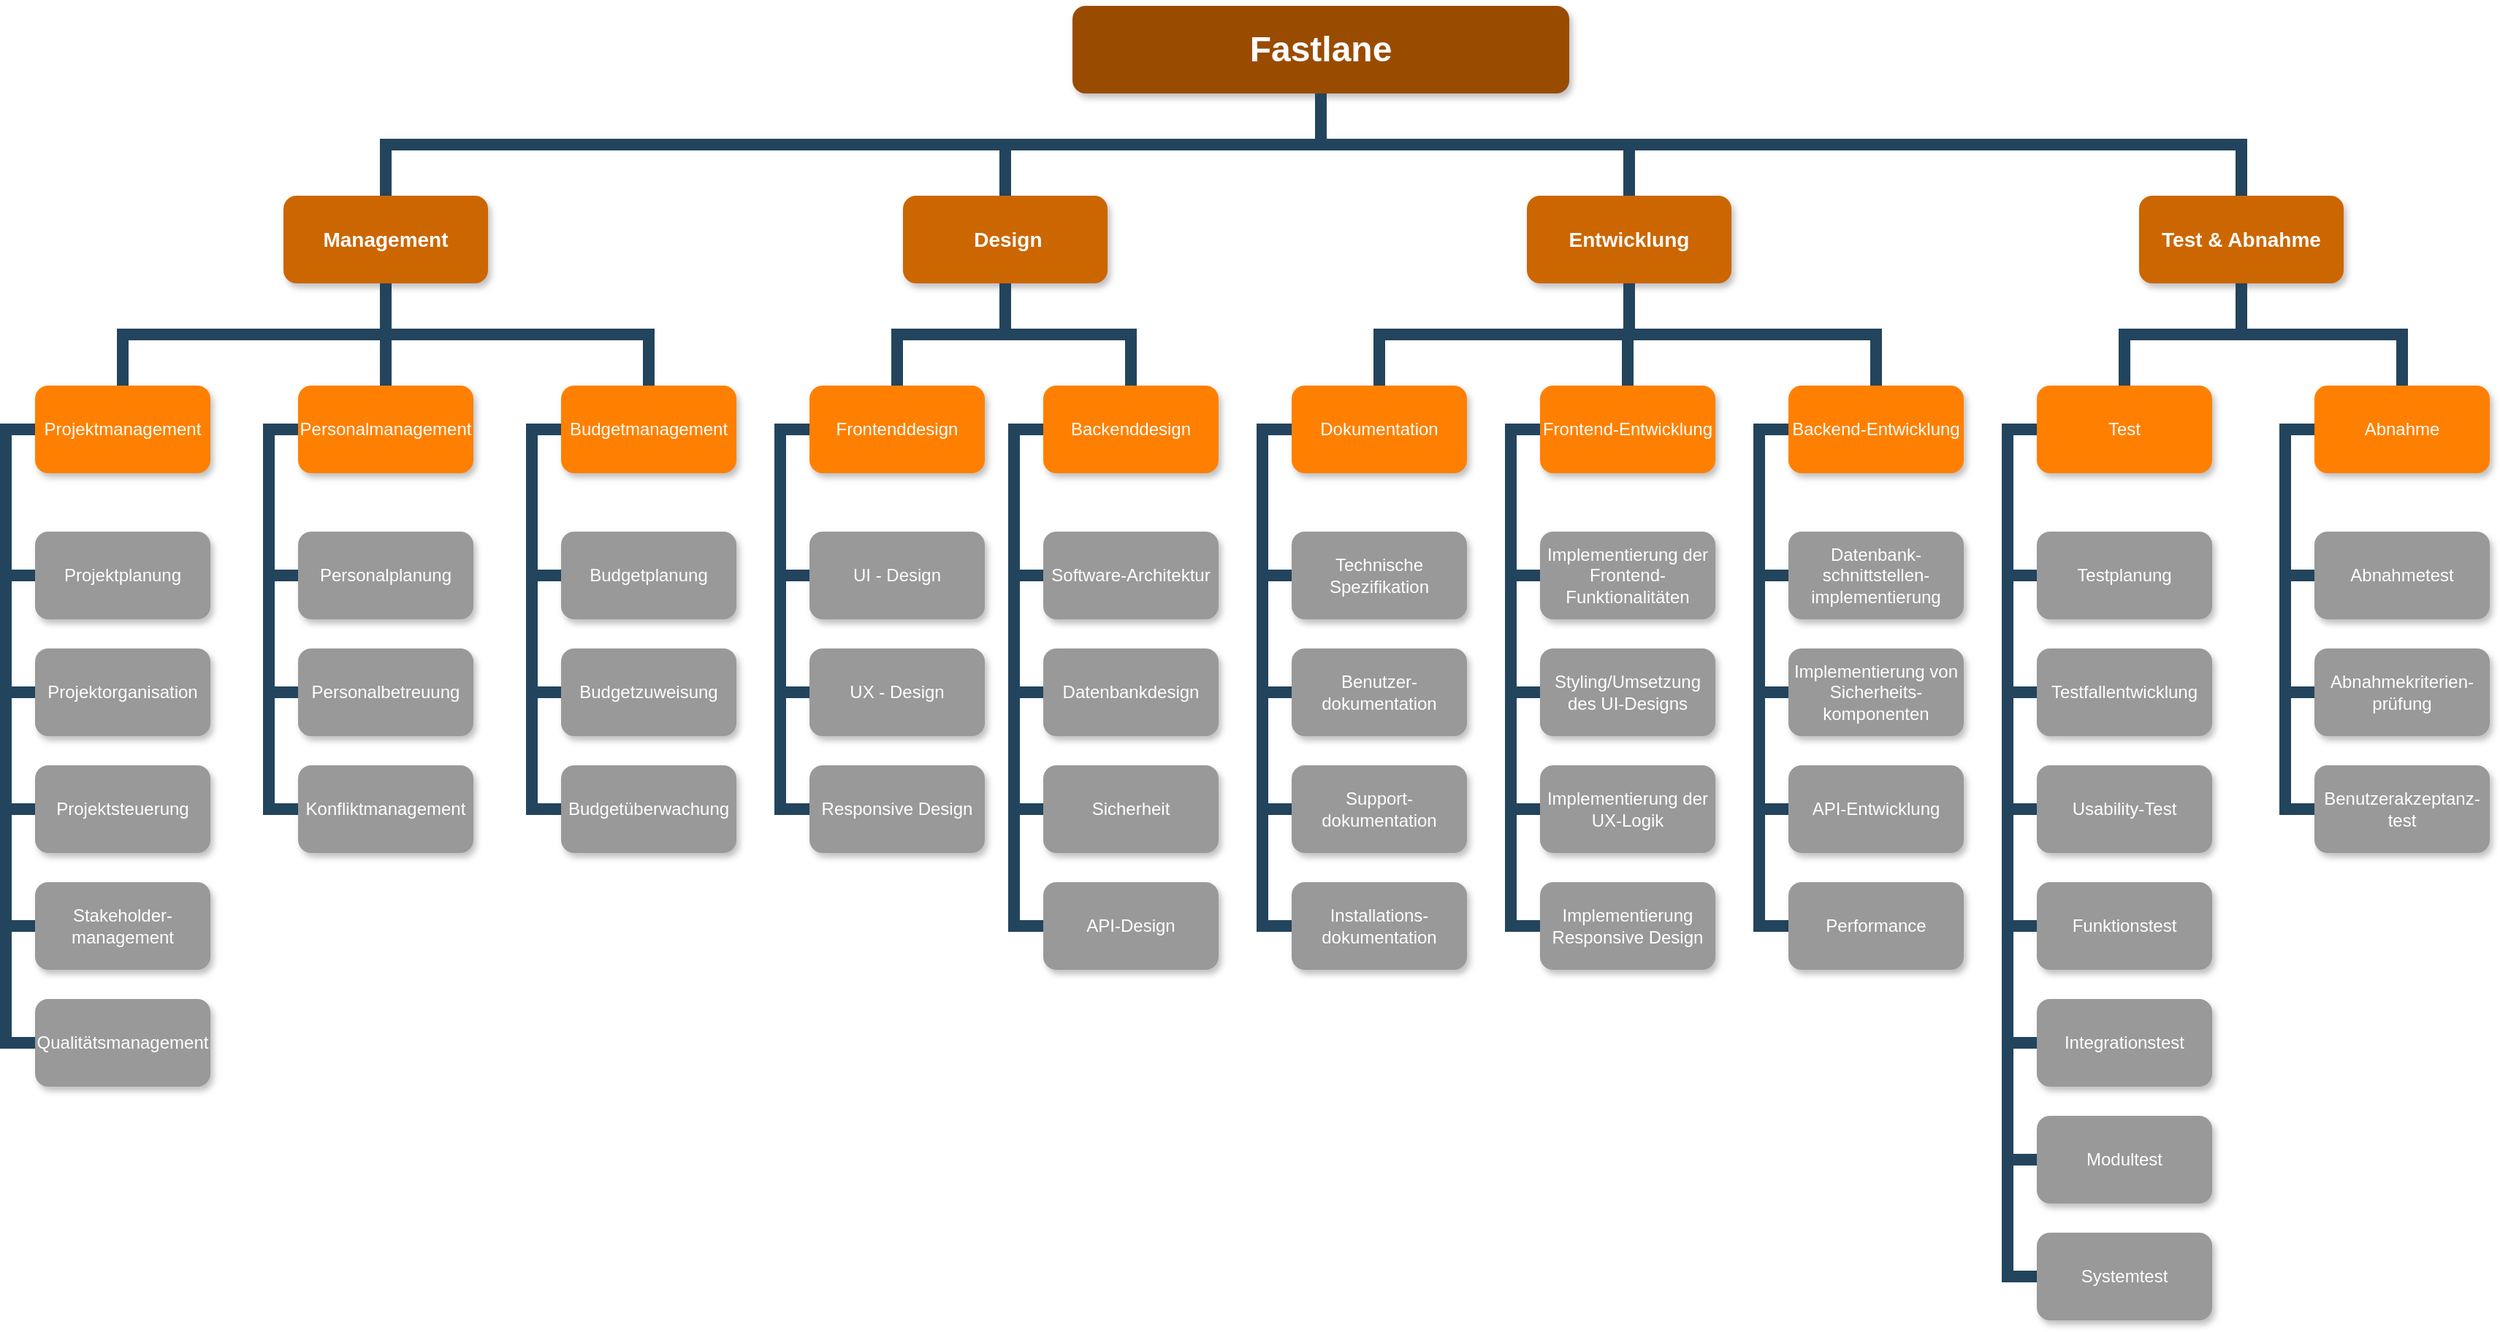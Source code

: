 <mxfile version="21.2.8" type="device">
  <diagram name="Page-1" id="64c3da0e-402f-94eb-ee01-a36477274f13">
    <mxGraphModel dx="1276" dy="1432" grid="1" gridSize="10" guides="1" tooltips="1" connect="1" arrows="1" fold="1" page="1" pageScale="1" pageWidth="1169" pageHeight="826" background="none" math="0" shadow="0">
      <root>
        <mxCell id="0" />
        <mxCell id="1" parent="0" />
        <mxCell id="2" value="Fastlane" style="whiteSpace=wrap;rounded=1;shadow=1;fillColor=#994C00;strokeColor=none;fontColor=#FFFFFF;fontStyle=1;fontSize=24" parent="1" vertex="1">
          <mxGeometry x="840" y="-60" width="340" height="60" as="geometry" />
        </mxCell>
        <mxCell id="6" value="Entwicklung" style="whiteSpace=wrap;rounded=1;fillColor=#CC6600;strokeColor=none;shadow=1;fontColor=#FFFFFF;fontStyle=1;fontSize=14" parent="1" vertex="1">
          <mxGeometry x="1151" y="70.0" width="140" height="60" as="geometry" />
        </mxCell>
        <mxCell id="133" value="Frontend-Entwicklung" style="whiteSpace=wrap;rounded=1;fillColor=#FF8000;strokeColor=none;shadow=1;fontColor=#FFFFFF;" parent="1" vertex="1">
          <mxGeometry x="1160.0" y="200.0" width="120" height="60" as="geometry" />
        </mxCell>
        <mxCell id="135" value="Implementierung der Frontend-Funktionalitäten" style="whiteSpace=wrap;rounded=1;fillColor=#999999;strokeColor=none;shadow=1;fontColor=#FFFFFF;fontStyle=0" parent="1" vertex="1">
          <mxGeometry x="1160.0" y="300.0" width="120" height="60" as="geometry" />
        </mxCell>
        <mxCell id="136" value="Styling/Umsetzung des UI-Designs" style="whiteSpace=wrap;rounded=1;fillColor=#999999;strokeColor=none;shadow=1;fontColor=#FFFFFF;fontStyle=0" parent="1" vertex="1">
          <mxGeometry x="1160" y="380.0" width="120" height="60" as="geometry" />
        </mxCell>
        <mxCell id="137" value="Implementierung der UX-Logik" style="whiteSpace=wrap;rounded=1;fillColor=#999999;strokeColor=none;shadow=1;fontColor=#FFFFFF;fontStyle=0" parent="1" vertex="1">
          <mxGeometry x="1160.0" y="460.0" width="120" height="60" as="geometry" />
        </mxCell>
        <mxCell id="138" value="Implementierung Responsive Design" style="whiteSpace=wrap;rounded=1;fillColor=#999999;strokeColor=none;shadow=1;fontColor=#FFFFFF;fontStyle=0" parent="1" vertex="1">
          <mxGeometry x="1160" y="540.0" width="120" height="60" as="geometry" />
        </mxCell>
        <mxCell id="145" value="" style="edgeStyle=elbowEdgeStyle;elbow=horizontal;rounded=0;fontColor=#000000;endArrow=none;endFill=0;strokeWidth=8;strokeColor=#23445D;" parent="1" source="133" target="135" edge="1">
          <mxGeometry width="100" height="100" relative="1" as="geometry">
            <mxPoint x="1140" y="230.0" as="sourcePoint" />
            <mxPoint x="1150.0" y="330" as="targetPoint" />
            <Array as="points">
              <mxPoint x="1140" y="280" />
            </Array>
          </mxGeometry>
        </mxCell>
        <mxCell id="146" value="" style="edgeStyle=elbowEdgeStyle;elbow=horizontal;rounded=0;fontColor=#000000;endArrow=none;endFill=0;strokeWidth=8;strokeColor=#23445D;" parent="1" source="133" target="136" edge="1">
          <mxGeometry width="100" height="100" relative="1" as="geometry">
            <mxPoint x="1150" y="230" as="sourcePoint" />
            <mxPoint x="1150.0" y="410" as="targetPoint" />
            <Array as="points">
              <mxPoint x="1140" y="320" />
            </Array>
          </mxGeometry>
        </mxCell>
        <mxCell id="148" value="" style="edgeStyle=elbowEdgeStyle;elbow=horizontal;rounded=0;fontColor=#000000;endArrow=none;endFill=0;strokeWidth=8;strokeColor=#23445D;" parent="1" source="133" target="138" edge="1">
          <mxGeometry width="100" height="100" relative="1" as="geometry">
            <mxPoint x="1150" y="230" as="sourcePoint" />
            <mxPoint x="1150" y="570" as="targetPoint" />
            <Array as="points">
              <mxPoint x="1140" y="400" />
            </Array>
          </mxGeometry>
        </mxCell>
        <mxCell id="149" value="" style="edgeStyle=elbowEdgeStyle;elbow=horizontal;rounded=0;fontColor=#000000;endArrow=none;endFill=0;strokeWidth=8;strokeColor=#23445D;" parent="1" source="133" target="137" edge="1">
          <mxGeometry width="100" height="100" relative="1" as="geometry">
            <mxPoint x="1150" y="230" as="sourcePoint" />
            <mxPoint x="1150.0" y="490" as="targetPoint" />
            <Array as="points">
              <mxPoint x="1140" y="370" />
            </Array>
          </mxGeometry>
        </mxCell>
        <mxCell id="221" value="" style="edgeStyle=elbowEdgeStyle;elbow=vertical;rounded=0;fontColor=#000000;endArrow=none;endFill=0;strokeWidth=8;strokeColor=#23445D;" parent="1" source="6" target="133" edge="1">
          <mxGeometry width="100" height="100" relative="1" as="geometry">
            <mxPoint x="971" y="170" as="sourcePoint" />
            <mxPoint x="1071" y="70" as="targetPoint" />
          </mxGeometry>
        </mxCell>
        <mxCell id="229" value="" style="edgeStyle=elbowEdgeStyle;elbow=vertical;rounded=0;fontColor=#000000;endArrow=none;endFill=0;strokeWidth=8;strokeColor=#23445D;entryX=0.5;entryY=0;entryDx=0;entryDy=0;" parent="1" source="2" target="5bGA8dAoGD9Om9y10xql-307" edge="1">
          <mxGeometry width="100" height="100" relative="1" as="geometry">
            <mxPoint x="590" y="40" as="sourcePoint" />
            <mxPoint x="280" y="70.0" as="targetPoint" />
          </mxGeometry>
        </mxCell>
        <mxCell id="230" value="" style="edgeStyle=elbowEdgeStyle;elbow=vertical;rounded=0;fontColor=#000000;endArrow=none;endFill=0;strokeWidth=8;strokeColor=#23445D;entryX=0.5;entryY=0;entryDx=0;entryDy=0;" parent="1" source="2" target="5bGA8dAoGD9Om9y10xql-344" edge="1">
          <mxGeometry width="100" height="100" relative="1" as="geometry">
            <mxPoint x="600" y="50" as="sourcePoint" />
            <mxPoint x="650" y="70.0" as="targetPoint" />
          </mxGeometry>
        </mxCell>
        <mxCell id="231" value="" style="edgeStyle=elbowEdgeStyle;elbow=vertical;rounded=0;fontColor=#000000;endArrow=none;endFill=0;strokeWidth=8;strokeColor=#23445D;" parent="1" source="2" target="6" edge="1">
          <mxGeometry width="100" height="100" relative="1" as="geometry">
            <mxPoint x="610" y="60" as="sourcePoint" />
            <mxPoint x="710" y="-40" as="targetPoint" />
          </mxGeometry>
        </mxCell>
        <mxCell id="233" value="" style="edgeStyle=elbowEdgeStyle;elbow=vertical;rounded=0;fontColor=#000000;endArrow=none;endFill=0;strokeWidth=8;strokeColor=#23445D;entryX=0.5;entryY=0;entryDx=0;entryDy=0;" parent="1" source="2" target="5bGA8dAoGD9Om9y10xql-270" edge="1">
          <mxGeometry width="100" height="100" relative="1" as="geometry">
            <mxPoint x="630" y="80" as="sourcePoint" />
            <mxPoint x="1814" y="70.0" as="targetPoint" />
          </mxGeometry>
        </mxCell>
        <mxCell id="5bGA8dAoGD9Om9y10xql-258" value="Backend-Entwicklung" style="whiteSpace=wrap;rounded=1;fillColor=#FF8000;strokeColor=none;shadow=1;fontColor=#FFFFFF;" parent="1" vertex="1">
          <mxGeometry x="1330.0" y="200.0" width="120" height="60" as="geometry" />
        </mxCell>
        <mxCell id="5bGA8dAoGD9Om9y10xql-259" value="Datenbank-schnittstellen-implementierung" style="whiteSpace=wrap;rounded=1;fillColor=#999999;strokeColor=none;shadow=1;fontColor=#FFFFFF;fontStyle=0" parent="1" vertex="1">
          <mxGeometry x="1330.0" y="300.0" width="120" height="60" as="geometry" />
        </mxCell>
        <mxCell id="5bGA8dAoGD9Om9y10xql-261" value="Implementierung von Sicherheits-komponenten" style="whiteSpace=wrap;rounded=1;fillColor=#999999;strokeColor=none;shadow=1;fontColor=#FFFFFF;fontStyle=0" parent="1" vertex="1">
          <mxGeometry x="1330.0" y="380.0" width="120" height="60" as="geometry" />
        </mxCell>
        <mxCell id="5bGA8dAoGD9Om9y10xql-262" value="API-Entwicklung" style="whiteSpace=wrap;rounded=1;fillColor=#999999;strokeColor=none;shadow=1;fontColor=#FFFFFF;fontStyle=0" parent="1" vertex="1">
          <mxGeometry x="1330.0" y="460.0" width="120" height="60" as="geometry" />
        </mxCell>
        <mxCell id="5bGA8dAoGD9Om9y10xql-264" value="" style="edgeStyle=elbowEdgeStyle;elbow=horizontal;rounded=0;fontColor=#000000;endArrow=none;endFill=0;strokeWidth=8;strokeColor=#23445D;" parent="1" source="5bGA8dAoGD9Om9y10xql-258" target="5bGA8dAoGD9Om9y10xql-259" edge="1">
          <mxGeometry width="100" height="100" relative="1" as="geometry">
            <mxPoint x="1300" y="230.0" as="sourcePoint" />
            <mxPoint x="1310.0" y="330" as="targetPoint" />
            <Array as="points">
              <mxPoint x="1310" y="280" />
            </Array>
          </mxGeometry>
        </mxCell>
        <mxCell id="5bGA8dAoGD9Om9y10xql-267" value="" style="edgeStyle=elbowEdgeStyle;elbow=horizontal;rounded=0;fontColor=#000000;endArrow=none;endFill=0;strokeWidth=8;strokeColor=#23445D;" parent="1" source="5bGA8dAoGD9Om9y10xql-258" target="5bGA8dAoGD9Om9y10xql-262" edge="1">
          <mxGeometry width="100" height="100" relative="1" as="geometry">
            <mxPoint x="1310" y="230" as="sourcePoint" />
            <mxPoint x="1310" y="570" as="targetPoint" />
            <Array as="points">
              <mxPoint x="1310" y="400" />
            </Array>
          </mxGeometry>
        </mxCell>
        <mxCell id="5bGA8dAoGD9Om9y10xql-268" value="" style="edgeStyle=elbowEdgeStyle;elbow=horizontal;rounded=0;fontColor=#000000;endArrow=none;endFill=0;strokeWidth=8;strokeColor=#23445D;" parent="1" source="5bGA8dAoGD9Om9y10xql-258" target="5bGA8dAoGD9Om9y10xql-261" edge="1">
          <mxGeometry width="100" height="100" relative="1" as="geometry">
            <mxPoint x="1310" y="230" as="sourcePoint" />
            <mxPoint x="1310.0" y="490" as="targetPoint" />
            <Array as="points">
              <mxPoint x="1310" y="370" />
            </Array>
          </mxGeometry>
        </mxCell>
        <mxCell id="5bGA8dAoGD9Om9y10xql-269" value="" style="edgeStyle=elbowEdgeStyle;elbow=vertical;rounded=0;fontColor=#000000;endArrow=none;endFill=0;strokeWidth=8;strokeColor=#23445D;entryX=0.5;entryY=0;entryDx=0;entryDy=0;" parent="1" target="5bGA8dAoGD9Om9y10xql-258" edge="1">
          <mxGeometry width="100" height="100" relative="1" as="geometry">
            <mxPoint x="1221" y="130" as="sourcePoint" />
            <mxPoint x="1381" y="200" as="targetPoint" />
          </mxGeometry>
        </mxCell>
        <mxCell id="5bGA8dAoGD9Om9y10xql-270" value="Test &amp; Abnahme" style="whiteSpace=wrap;rounded=1;fillColor=#CC6600;strokeColor=none;shadow=1;fontColor=#FFFFFF;fontStyle=1;fontSize=14" parent="1" vertex="1">
          <mxGeometry x="1570" y="70.0" width="140" height="60" as="geometry" />
        </mxCell>
        <mxCell id="5bGA8dAoGD9Om9y10xql-272" value="Abnahme" style="whiteSpace=wrap;rounded=1;fillColor=#FF8000;strokeColor=none;shadow=1;fontColor=#FFFFFF;" parent="1" vertex="1">
          <mxGeometry x="1690.0" y="200.0" width="120" height="60" as="geometry" />
        </mxCell>
        <mxCell id="5bGA8dAoGD9Om9y10xql-278" value="Abnahmetest" style="whiteSpace=wrap;rounded=1;fillColor=#999999;strokeColor=none;shadow=1;fontColor=#FFFFFF;fontStyle=0" parent="1" vertex="1">
          <mxGeometry x="1690.0" y="300.0" width="120" height="60" as="geometry" />
        </mxCell>
        <mxCell id="5bGA8dAoGD9Om9y10xql-279" value="Abnahmekriterien-prüfung" style="whiteSpace=wrap;rounded=1;fillColor=#999999;strokeColor=none;shadow=1;fontColor=#FFFFFF;fontStyle=0" parent="1" vertex="1">
          <mxGeometry x="1690.0" y="380.0" width="120" height="60" as="geometry" />
        </mxCell>
        <mxCell id="5bGA8dAoGD9Om9y10xql-288" value="" style="edgeStyle=elbowEdgeStyle;elbow=horizontal;rounded=0;fontColor=#000000;endArrow=none;endFill=0;strokeWidth=8;strokeColor=#23445D;" parent="1" source="5bGA8dAoGD9Om9y10xql-272" target="5bGA8dAoGD9Om9y10xql-278" edge="1">
          <mxGeometry width="100" height="100" relative="1" as="geometry">
            <mxPoint x="1660" y="230.0" as="sourcePoint" />
            <mxPoint x="1670.0" y="330" as="targetPoint" />
            <Array as="points">
              <mxPoint x="1670" y="280" />
            </Array>
          </mxGeometry>
        </mxCell>
        <mxCell id="5bGA8dAoGD9Om9y10xql-289" value="" style="edgeStyle=elbowEdgeStyle;elbow=horizontal;rounded=0;fontColor=#000000;endArrow=none;endFill=0;strokeWidth=8;strokeColor=#23445D;" parent="1" source="5bGA8dAoGD9Om9y10xql-272" target="5bGA8dAoGD9Om9y10xql-279" edge="1">
          <mxGeometry width="100" height="100" relative="1" as="geometry">
            <mxPoint x="1670" y="230" as="sourcePoint" />
            <mxPoint x="1670.0" y="410" as="targetPoint" />
            <Array as="points">
              <mxPoint x="1670" y="320" />
            </Array>
          </mxGeometry>
        </mxCell>
        <mxCell id="5bGA8dAoGD9Om9y10xql-294" value="" style="edgeStyle=elbowEdgeStyle;elbow=vertical;rounded=0;fontColor=#000000;endArrow=none;endFill=0;strokeWidth=8;strokeColor=#23445D;" parent="1" source="5bGA8dAoGD9Om9y10xql-270" target="5bGA8dAoGD9Om9y10xql-272" edge="1">
          <mxGeometry width="100" height="100" relative="1" as="geometry">
            <mxPoint x="1640" y="180" as="sourcePoint" />
            <mxPoint x="1740" y="80" as="targetPoint" />
          </mxGeometry>
        </mxCell>
        <mxCell id="5bGA8dAoGD9Om9y10xql-295" value="Test" style="whiteSpace=wrap;rounded=1;fillColor=#FF8000;strokeColor=none;shadow=1;fontColor=#FFFFFF;" parent="1" vertex="1">
          <mxGeometry x="1500.0" y="200.0" width="120" height="60" as="geometry" />
        </mxCell>
        <mxCell id="5bGA8dAoGD9Om9y10xql-296" value="Testplanung" style="whiteSpace=wrap;rounded=1;fillColor=#999999;strokeColor=none;shadow=1;fontColor=#FFFFFF;fontStyle=0" parent="1" vertex="1">
          <mxGeometry x="1500.0" y="300.0" width="120" height="60" as="geometry" />
        </mxCell>
        <mxCell id="5bGA8dAoGD9Om9y10xql-297" value="Testfallentwicklung" style="whiteSpace=wrap;rounded=1;fillColor=#999999;strokeColor=none;shadow=1;fontColor=#FFFFFF;fontStyle=0" parent="1" vertex="1">
          <mxGeometry x="1500.0" y="380.0" width="120" height="60" as="geometry" />
        </mxCell>
        <mxCell id="5bGA8dAoGD9Om9y10xql-298" value="Usability-Test" style="whiteSpace=wrap;rounded=1;fillColor=#999999;strokeColor=none;shadow=1;fontColor=#FFFFFF;fontStyle=0" parent="1" vertex="1">
          <mxGeometry x="1500.0" y="460.0" width="120" height="60" as="geometry" />
        </mxCell>
        <mxCell id="5bGA8dAoGD9Om9y10xql-299" value="Funktionstest" style="whiteSpace=wrap;rounded=1;fillColor=#999999;strokeColor=none;shadow=1;fontColor=#FFFFFF;fontStyle=0" parent="1" vertex="1">
          <mxGeometry x="1500.0" y="540.0" width="120" height="60" as="geometry" />
        </mxCell>
        <mxCell id="5bGA8dAoGD9Om9y10xql-300" value="Integrationstest" style="whiteSpace=wrap;rounded=1;fillColor=#999999;strokeColor=none;shadow=1;fontColor=#FFFFFF;fontStyle=0" parent="1" vertex="1">
          <mxGeometry x="1500.0" y="620.0" width="120" height="60" as="geometry" />
        </mxCell>
        <mxCell id="5bGA8dAoGD9Om9y10xql-301" value="" style="edgeStyle=elbowEdgeStyle;elbow=horizontal;rounded=0;fontColor=#000000;endArrow=none;endFill=0;strokeWidth=8;strokeColor=#23445D;" parent="1" source="5bGA8dAoGD9Om9y10xql-295" target="5bGA8dAoGD9Om9y10xql-296" edge="1">
          <mxGeometry width="100" height="100" relative="1" as="geometry">
            <mxPoint x="1470" y="230.0" as="sourcePoint" />
            <mxPoint x="1480.0" y="330" as="targetPoint" />
            <Array as="points">
              <mxPoint x="1480" y="280" />
            </Array>
          </mxGeometry>
        </mxCell>
        <mxCell id="5bGA8dAoGD9Om9y10xql-302" value="" style="edgeStyle=elbowEdgeStyle;elbow=horizontal;rounded=0;fontColor=#000000;endArrow=none;endFill=0;strokeWidth=8;strokeColor=#23445D;" parent="1" source="5bGA8dAoGD9Om9y10xql-295" target="5bGA8dAoGD9Om9y10xql-297" edge="1">
          <mxGeometry width="100" height="100" relative="1" as="geometry">
            <mxPoint x="1480" y="230" as="sourcePoint" />
            <mxPoint x="1480.0" y="410" as="targetPoint" />
            <Array as="points">
              <mxPoint x="1480" y="320" />
            </Array>
          </mxGeometry>
        </mxCell>
        <mxCell id="5bGA8dAoGD9Om9y10xql-303" value="" style="edgeStyle=elbowEdgeStyle;elbow=horizontal;rounded=0;fontColor=#000000;endArrow=none;endFill=0;strokeWidth=8;strokeColor=#23445D;" parent="1" source="5bGA8dAoGD9Om9y10xql-295" target="5bGA8dAoGD9Om9y10xql-300" edge="1">
          <mxGeometry width="100" height="100" relative="1" as="geometry">
            <mxPoint x="1480" y="230" as="sourcePoint" />
            <mxPoint x="1480" y="650" as="targetPoint" />
            <Array as="points">
              <mxPoint x="1480" y="440" />
            </Array>
          </mxGeometry>
        </mxCell>
        <mxCell id="5bGA8dAoGD9Om9y10xql-304" value="" style="edgeStyle=elbowEdgeStyle;elbow=horizontal;rounded=0;fontColor=#000000;endArrow=none;endFill=0;strokeWidth=8;strokeColor=#23445D;" parent="1" source="5bGA8dAoGD9Om9y10xql-295" target="5bGA8dAoGD9Om9y10xql-299" edge="1">
          <mxGeometry width="100" height="100" relative="1" as="geometry">
            <mxPoint x="1480" y="230" as="sourcePoint" />
            <mxPoint x="1480" y="570" as="targetPoint" />
            <Array as="points">
              <mxPoint x="1480" y="400" />
            </Array>
          </mxGeometry>
        </mxCell>
        <mxCell id="5bGA8dAoGD9Om9y10xql-305" value="" style="edgeStyle=elbowEdgeStyle;elbow=horizontal;rounded=0;fontColor=#000000;endArrow=none;endFill=0;strokeWidth=8;strokeColor=#23445D;" parent="1" source="5bGA8dAoGD9Om9y10xql-295" target="5bGA8dAoGD9Om9y10xql-298" edge="1">
          <mxGeometry width="100" height="100" relative="1" as="geometry">
            <mxPoint x="1480" y="230" as="sourcePoint" />
            <mxPoint x="1480.0" y="490" as="targetPoint" />
            <Array as="points">
              <mxPoint x="1480" y="370" />
            </Array>
          </mxGeometry>
        </mxCell>
        <mxCell id="5bGA8dAoGD9Om9y10xql-306" value="" style="edgeStyle=elbowEdgeStyle;elbow=vertical;rounded=0;fontColor=#000000;endArrow=none;endFill=0;strokeWidth=8;strokeColor=#23445D;entryX=0.5;entryY=0;entryDx=0;entryDy=0;" parent="1" target="5bGA8dAoGD9Om9y10xql-295" edge="1">
          <mxGeometry width="100" height="100" relative="1" as="geometry">
            <mxPoint x="1640" y="130" as="sourcePoint" />
            <mxPoint x="1800" y="200" as="targetPoint" />
          </mxGeometry>
        </mxCell>
        <mxCell id="5bGA8dAoGD9Om9y10xql-307" value="Management" style="whiteSpace=wrap;rounded=1;fillColor=#CC6600;strokeColor=none;shadow=1;fontColor=#FFFFFF;fontStyle=1;fontSize=14" parent="1" vertex="1">
          <mxGeometry x="300" y="70.0" width="140" height="60" as="geometry" />
        </mxCell>
        <mxCell id="5bGA8dAoGD9Om9y10xql-308" value="Projektmanagement" style="whiteSpace=wrap;rounded=1;fillColor=#FF8000;strokeColor=none;shadow=1;fontColor=#FFFFFF;" parent="1" vertex="1">
          <mxGeometry x="130.0" y="200.0" width="120" height="60" as="geometry" />
        </mxCell>
        <mxCell id="5bGA8dAoGD9Om9y10xql-309" value="Budgetmanagement" style="whiteSpace=wrap;rounded=1;fillColor=#FF8000;strokeColor=none;shadow=1;fontColor=#FFFFFF;" parent="1" vertex="1">
          <mxGeometry x="490.0" y="200.0" width="120" height="60" as="geometry" />
        </mxCell>
        <mxCell id="5bGA8dAoGD9Om9y10xql-310" value="Projektplanung" style="whiteSpace=wrap;rounded=1;fillColor=#999999;strokeColor=none;shadow=1;fontColor=#FFFFFF;fontStyle=0" parent="1" vertex="1">
          <mxGeometry x="130.0" y="300.0" width="120" height="60" as="geometry" />
        </mxCell>
        <mxCell id="5bGA8dAoGD9Om9y10xql-311" value="Projektorganisation" style="whiteSpace=wrap;rounded=1;fillColor=#999999;strokeColor=none;shadow=1;fontColor=#FFFFFF;fontStyle=0" parent="1" vertex="1">
          <mxGeometry x="130.0" y="380.0" width="120" height="60" as="geometry" />
        </mxCell>
        <mxCell id="5bGA8dAoGD9Om9y10xql-312" value="Projektsteuerung" style="whiteSpace=wrap;rounded=1;fillColor=#999999;strokeColor=none;shadow=1;fontColor=#FFFFFF;fontStyle=0" parent="1" vertex="1">
          <mxGeometry x="130.0" y="460.0" width="120" height="60" as="geometry" />
        </mxCell>
        <mxCell id="5bGA8dAoGD9Om9y10xql-313" value="Stakeholder-management" style="whiteSpace=wrap;rounded=1;fillColor=#999999;strokeColor=none;shadow=1;fontColor=#FFFFFF;fontStyle=0" parent="1" vertex="1">
          <mxGeometry x="130" y="540.0" width="120" height="60" as="geometry" />
        </mxCell>
        <mxCell id="5bGA8dAoGD9Om9y10xql-314" value="Qualitätsmanagement" style="whiteSpace=wrap;rounded=1;fillColor=#999999;strokeColor=none;shadow=1;fontColor=#FFFFFF;fontStyle=0" parent="1" vertex="1">
          <mxGeometry x="130.0" y="620.0" width="120" height="60" as="geometry" />
        </mxCell>
        <mxCell id="5bGA8dAoGD9Om9y10xql-315" value="Budgetplanung" style="whiteSpace=wrap;rounded=1;fillColor=#999999;strokeColor=none;shadow=1;fontColor=#FFFFFF;fontStyle=0" parent="1" vertex="1">
          <mxGeometry x="490.0" y="300.0" width="120" height="60" as="geometry" />
        </mxCell>
        <mxCell id="5bGA8dAoGD9Om9y10xql-316" value="Budgetzuweisung" style="whiteSpace=wrap;rounded=1;fillColor=#999999;strokeColor=none;shadow=1;fontColor=#FFFFFF;fontStyle=0" parent="1" vertex="1">
          <mxGeometry x="490.0" y="380.0" width="120" height="60" as="geometry" />
        </mxCell>
        <mxCell id="5bGA8dAoGD9Om9y10xql-317" value="Budgetüberwachung" style="whiteSpace=wrap;rounded=1;fillColor=#999999;strokeColor=none;shadow=1;fontColor=#FFFFFF;fontStyle=0" parent="1" vertex="1">
          <mxGeometry x="490.0" y="460.0" width="120" height="60" as="geometry" />
        </mxCell>
        <mxCell id="5bGA8dAoGD9Om9y10xql-320" value="" style="edgeStyle=elbowEdgeStyle;elbow=horizontal;rounded=0;fontColor=#000000;endArrow=none;endFill=0;strokeWidth=8;strokeColor=#23445D;" parent="1" source="5bGA8dAoGD9Om9y10xql-308" target="5bGA8dAoGD9Om9y10xql-310" edge="1">
          <mxGeometry width="100" height="100" relative="1" as="geometry">
            <mxPoint x="110" y="230.0" as="sourcePoint" />
            <mxPoint x="120.0" y="330" as="targetPoint" />
            <Array as="points">
              <mxPoint x="110" y="280" />
            </Array>
          </mxGeometry>
        </mxCell>
        <mxCell id="5bGA8dAoGD9Om9y10xql-321" value="" style="edgeStyle=elbowEdgeStyle;elbow=horizontal;rounded=0;fontColor=#000000;endArrow=none;endFill=0;strokeWidth=8;strokeColor=#23445D;" parent="1" source="5bGA8dAoGD9Om9y10xql-308" target="5bGA8dAoGD9Om9y10xql-311" edge="1">
          <mxGeometry width="100" height="100" relative="1" as="geometry">
            <mxPoint x="120" y="230" as="sourcePoint" />
            <mxPoint x="120.0" y="410" as="targetPoint" />
            <Array as="points">
              <mxPoint x="110" y="320" />
            </Array>
          </mxGeometry>
        </mxCell>
        <mxCell id="5bGA8dAoGD9Om9y10xql-322" value="" style="edgeStyle=elbowEdgeStyle;elbow=horizontal;rounded=0;fontColor=#000000;endArrow=none;endFill=0;strokeWidth=8;strokeColor=#23445D;" parent="1" source="5bGA8dAoGD9Om9y10xql-308" target="5bGA8dAoGD9Om9y10xql-314" edge="1">
          <mxGeometry width="100" height="100" relative="1" as="geometry">
            <mxPoint x="120" y="230" as="sourcePoint" />
            <mxPoint x="120" y="650" as="targetPoint" />
            <Array as="points">
              <mxPoint x="110" y="450" />
            </Array>
          </mxGeometry>
        </mxCell>
        <mxCell id="5bGA8dAoGD9Om9y10xql-323" value="" style="edgeStyle=elbowEdgeStyle;elbow=horizontal;rounded=0;fontColor=#000000;endArrow=none;endFill=0;strokeWidth=8;strokeColor=#23445D;" parent="1" source="5bGA8dAoGD9Om9y10xql-308" target="5bGA8dAoGD9Om9y10xql-313" edge="1">
          <mxGeometry width="100" height="100" relative="1" as="geometry">
            <mxPoint x="120" y="230" as="sourcePoint" />
            <mxPoint x="120" y="570" as="targetPoint" />
            <Array as="points">
              <mxPoint x="110" y="400" />
            </Array>
          </mxGeometry>
        </mxCell>
        <mxCell id="5bGA8dAoGD9Om9y10xql-324" value="" style="edgeStyle=elbowEdgeStyle;elbow=horizontal;rounded=0;fontColor=#000000;endArrow=none;endFill=0;strokeWidth=8;strokeColor=#23445D;" parent="1" source="5bGA8dAoGD9Om9y10xql-308" target="5bGA8dAoGD9Om9y10xql-312" edge="1">
          <mxGeometry width="100" height="100" relative="1" as="geometry">
            <mxPoint x="120" y="230" as="sourcePoint" />
            <mxPoint x="120.0" y="490" as="targetPoint" />
            <Array as="points">
              <mxPoint x="110" y="370" />
            </Array>
          </mxGeometry>
        </mxCell>
        <mxCell id="5bGA8dAoGD9Om9y10xql-325" value="" style="edgeStyle=elbowEdgeStyle;elbow=horizontal;rounded=0;fontColor=#000000;endArrow=none;endFill=0;strokeWidth=8;strokeColor=#23445D;" parent="1" source="5bGA8dAoGD9Om9y10xql-309" target="5bGA8dAoGD9Om9y10xql-315" edge="1">
          <mxGeometry width="100" height="100" relative="1" as="geometry">
            <mxPoint x="460" y="230.0" as="sourcePoint" />
            <mxPoint x="470.0" y="330" as="targetPoint" />
            <Array as="points">
              <mxPoint x="470" y="280" />
            </Array>
          </mxGeometry>
        </mxCell>
        <mxCell id="5bGA8dAoGD9Om9y10xql-326" value="" style="edgeStyle=elbowEdgeStyle;elbow=horizontal;rounded=0;fontColor=#000000;endArrow=none;endFill=0;strokeWidth=8;strokeColor=#23445D;" parent="1" source="5bGA8dAoGD9Om9y10xql-309" target="5bGA8dAoGD9Om9y10xql-316" edge="1">
          <mxGeometry width="100" height="100" relative="1" as="geometry">
            <mxPoint x="470" y="230" as="sourcePoint" />
            <mxPoint x="470.0" y="410" as="targetPoint" />
            <Array as="points">
              <mxPoint x="470" y="320" />
            </Array>
          </mxGeometry>
        </mxCell>
        <mxCell id="5bGA8dAoGD9Om9y10xql-329" value="" style="edgeStyle=elbowEdgeStyle;elbow=horizontal;rounded=0;fontColor=#000000;endArrow=none;endFill=0;strokeWidth=8;strokeColor=#23445D;" parent="1" source="5bGA8dAoGD9Om9y10xql-309" target="5bGA8dAoGD9Om9y10xql-317" edge="1">
          <mxGeometry width="100" height="100" relative="1" as="geometry">
            <mxPoint x="470" y="230" as="sourcePoint" />
            <mxPoint x="470.0" y="490" as="targetPoint" />
            <Array as="points">
              <mxPoint x="470" y="370" />
            </Array>
          </mxGeometry>
        </mxCell>
        <mxCell id="5bGA8dAoGD9Om9y10xql-330" value="" style="edgeStyle=elbowEdgeStyle;elbow=vertical;rounded=0;fontColor=#000000;endArrow=none;endFill=0;strokeWidth=8;strokeColor=#23445D;" parent="1" source="5bGA8dAoGD9Om9y10xql-307" target="5bGA8dAoGD9Om9y10xql-308" edge="1">
          <mxGeometry width="100" height="100" relative="1" as="geometry">
            <mxPoint x="120" y="170" as="sourcePoint" />
            <mxPoint x="220" y="70" as="targetPoint" />
          </mxGeometry>
        </mxCell>
        <mxCell id="5bGA8dAoGD9Om9y10xql-331" value="" style="edgeStyle=elbowEdgeStyle;elbow=vertical;rounded=0;fontColor=#000000;endArrow=none;endFill=0;strokeWidth=8;strokeColor=#23445D;" parent="1" source="5bGA8dAoGD9Om9y10xql-307" target="5bGA8dAoGD9Om9y10xql-309" edge="1">
          <mxGeometry width="100" height="100" relative="1" as="geometry">
            <mxPoint x="370" y="180" as="sourcePoint" />
            <mxPoint x="470" y="80" as="targetPoint" />
          </mxGeometry>
        </mxCell>
        <mxCell id="5bGA8dAoGD9Om9y10xql-332" value="Personalmanagement" style="whiteSpace=wrap;rounded=1;fillColor=#FF8000;strokeColor=none;shadow=1;fontColor=#FFFFFF;" parent="1" vertex="1">
          <mxGeometry x="310.0" y="200.0" width="120" height="60" as="geometry" />
        </mxCell>
        <mxCell id="5bGA8dAoGD9Om9y10xql-333" value="Personalplanung" style="whiteSpace=wrap;rounded=1;fillColor=#999999;strokeColor=none;shadow=1;fontColor=#FFFFFF;fontStyle=0" parent="1" vertex="1">
          <mxGeometry x="310.0" y="300.0" width="120" height="60" as="geometry" />
        </mxCell>
        <mxCell id="5bGA8dAoGD9Om9y10xql-334" value="Personalbetreuung" style="whiteSpace=wrap;rounded=1;fillColor=#999999;strokeColor=none;shadow=1;fontColor=#FFFFFF;fontStyle=0" parent="1" vertex="1">
          <mxGeometry x="310.0" y="380.0" width="120" height="60" as="geometry" />
        </mxCell>
        <mxCell id="5bGA8dAoGD9Om9y10xql-338" value="" style="edgeStyle=elbowEdgeStyle;elbow=horizontal;rounded=0;fontColor=#000000;endArrow=none;endFill=0;strokeWidth=8;strokeColor=#23445D;" parent="1" source="5bGA8dAoGD9Om9y10xql-332" target="5bGA8dAoGD9Om9y10xql-333" edge="1">
          <mxGeometry width="100" height="100" relative="1" as="geometry">
            <mxPoint x="280" y="230.0" as="sourcePoint" />
            <mxPoint x="290.0" y="330" as="targetPoint" />
            <Array as="points">
              <mxPoint x="290" y="280" />
            </Array>
          </mxGeometry>
        </mxCell>
        <mxCell id="5bGA8dAoGD9Om9y10xql-339" value="" style="edgeStyle=elbowEdgeStyle;elbow=horizontal;rounded=0;fontColor=#000000;endArrow=none;endFill=0;strokeWidth=8;strokeColor=#23445D;" parent="1" source="5bGA8dAoGD9Om9y10xql-332" target="5bGA8dAoGD9Om9y10xql-334" edge="1">
          <mxGeometry width="100" height="100" relative="1" as="geometry">
            <mxPoint x="290" y="230" as="sourcePoint" />
            <mxPoint x="290.0" y="410" as="targetPoint" />
            <Array as="points">
              <mxPoint x="290" y="320" />
            </Array>
          </mxGeometry>
        </mxCell>
        <mxCell id="5bGA8dAoGD9Om9y10xql-343" value="" style="edgeStyle=elbowEdgeStyle;elbow=vertical;rounded=0;fontColor=#000000;endArrow=none;endFill=0;strokeWidth=8;strokeColor=#23445D;entryX=0.5;entryY=0;entryDx=0;entryDy=0;" parent="1" target="5bGA8dAoGD9Om9y10xql-332" edge="1">
          <mxGeometry width="100" height="100" relative="1" as="geometry">
            <mxPoint x="370" y="130" as="sourcePoint" />
            <mxPoint x="530" y="200" as="targetPoint" />
          </mxGeometry>
        </mxCell>
        <mxCell id="5bGA8dAoGD9Om9y10xql-344" value=" Design" style="whiteSpace=wrap;rounded=1;fillColor=#CC6600;strokeColor=none;shadow=1;fontColor=#FFFFFF;fontStyle=1;fontSize=14" parent="1" vertex="1">
          <mxGeometry x="724" y="70.0" width="140" height="60" as="geometry" />
        </mxCell>
        <mxCell id="5bGA8dAoGD9Om9y10xql-346" value="Backenddesign" style="whiteSpace=wrap;rounded=1;fillColor=#FF8000;strokeColor=none;shadow=1;fontColor=#FFFFFF;" parent="1" vertex="1">
          <mxGeometry x="820.0" y="200.0" width="120" height="60" as="geometry" />
        </mxCell>
        <mxCell id="5bGA8dAoGD9Om9y10xql-352" value="Software-Architektur" style="whiteSpace=wrap;rounded=1;fillColor=#999999;strokeColor=none;shadow=1;fontColor=#FFFFFF;fontStyle=0" parent="1" vertex="1">
          <mxGeometry x="820.0" y="300.0" width="120" height="60" as="geometry" />
        </mxCell>
        <mxCell id="5bGA8dAoGD9Om9y10xql-353" value="Datenbankdesign" style="whiteSpace=wrap;rounded=1;fillColor=#999999;strokeColor=none;shadow=1;fontColor=#FFFFFF;fontStyle=0" parent="1" vertex="1">
          <mxGeometry x="820.0" y="380.0" width="120" height="60" as="geometry" />
        </mxCell>
        <mxCell id="5bGA8dAoGD9Om9y10xql-354" value="Sicherheit" style="whiteSpace=wrap;rounded=1;fillColor=#999999;strokeColor=none;shadow=1;fontColor=#FFFFFF;fontStyle=0" parent="1" vertex="1">
          <mxGeometry x="820.0" y="460.0" width="120" height="60" as="geometry" />
        </mxCell>
        <mxCell id="5bGA8dAoGD9Om9y10xql-356" value="API-Design" style="whiteSpace=wrap;rounded=1;fillColor=#999999;strokeColor=none;shadow=1;fontColor=#FFFFFF;fontStyle=0" parent="1" vertex="1">
          <mxGeometry x="820.0" y="540.0" width="120" height="60" as="geometry" />
        </mxCell>
        <mxCell id="5bGA8dAoGD9Om9y10xql-362" value="" style="edgeStyle=elbowEdgeStyle;elbow=horizontal;rounded=0;fontColor=#000000;endArrow=none;endFill=0;strokeWidth=8;strokeColor=#23445D;" parent="1" source="5bGA8dAoGD9Om9y10xql-346" target="5bGA8dAoGD9Om9y10xql-352" edge="1">
          <mxGeometry width="100" height="100" relative="1" as="geometry">
            <mxPoint x="790" y="230.0" as="sourcePoint" />
            <mxPoint x="800.0" y="330" as="targetPoint" />
            <Array as="points">
              <mxPoint x="800" y="280" />
            </Array>
          </mxGeometry>
        </mxCell>
        <mxCell id="5bGA8dAoGD9Om9y10xql-363" value="" style="edgeStyle=elbowEdgeStyle;elbow=horizontal;rounded=0;fontColor=#000000;endArrow=none;endFill=0;strokeWidth=8;strokeColor=#23445D;" parent="1" source="5bGA8dAoGD9Om9y10xql-346" target="5bGA8dAoGD9Om9y10xql-353" edge="1">
          <mxGeometry width="100" height="100" relative="1" as="geometry">
            <mxPoint x="800" y="230" as="sourcePoint" />
            <mxPoint x="800.0" y="410" as="targetPoint" />
            <Array as="points">
              <mxPoint x="800" y="320" />
            </Array>
          </mxGeometry>
        </mxCell>
        <mxCell id="5bGA8dAoGD9Om9y10xql-364" value="" style="edgeStyle=elbowEdgeStyle;elbow=horizontal;rounded=0;fontColor=#000000;endArrow=none;endFill=0;strokeWidth=8;strokeColor=#23445D;" parent="1" source="5bGA8dAoGD9Om9y10xql-346" target="5bGA8dAoGD9Om9y10xql-356" edge="1">
          <mxGeometry width="100" height="100" relative="1" as="geometry">
            <mxPoint x="800" y="230" as="sourcePoint" />
            <mxPoint x="800" y="650" as="targetPoint" />
            <Array as="points">
              <mxPoint x="800" y="440" />
            </Array>
          </mxGeometry>
        </mxCell>
        <mxCell id="5bGA8dAoGD9Om9y10xql-366" value="" style="edgeStyle=elbowEdgeStyle;elbow=horizontal;rounded=0;fontColor=#000000;endArrow=none;endFill=0;strokeWidth=8;strokeColor=#23445D;" parent="1" source="5bGA8dAoGD9Om9y10xql-346" target="5bGA8dAoGD9Om9y10xql-354" edge="1">
          <mxGeometry width="100" height="100" relative="1" as="geometry">
            <mxPoint x="800" y="230" as="sourcePoint" />
            <mxPoint x="800.0" y="490" as="targetPoint" />
            <Array as="points">
              <mxPoint x="800" y="370" />
            </Array>
          </mxGeometry>
        </mxCell>
        <mxCell id="5bGA8dAoGD9Om9y10xql-368" value="" style="edgeStyle=elbowEdgeStyle;elbow=vertical;rounded=0;fontColor=#000000;endArrow=none;endFill=0;strokeWidth=8;strokeColor=#23445D;" parent="1" source="5bGA8dAoGD9Om9y10xql-344" target="5bGA8dAoGD9Om9y10xql-346" edge="1">
          <mxGeometry width="100" height="100" relative="1" as="geometry">
            <mxPoint x="794" y="180" as="sourcePoint" />
            <mxPoint x="894" y="80" as="targetPoint" />
          </mxGeometry>
        </mxCell>
        <mxCell id="5bGA8dAoGD9Om9y10xql-369" value="Frontenddesign" style="whiteSpace=wrap;rounded=1;fillColor=#FF8000;strokeColor=none;shadow=1;fontColor=#FFFFFF;" parent="1" vertex="1">
          <mxGeometry x="660.0" y="200.0" width="120" height="60" as="geometry" />
        </mxCell>
        <mxCell id="5bGA8dAoGD9Om9y10xql-370" value="UI - Design" style="whiteSpace=wrap;rounded=1;fillColor=#999999;strokeColor=none;shadow=1;fontColor=#FFFFFF;fontStyle=0" parent="1" vertex="1">
          <mxGeometry x="660.0" y="300.0" width="120" height="60" as="geometry" />
        </mxCell>
        <mxCell id="5bGA8dAoGD9Om9y10xql-371" value="UX - Design" style="whiteSpace=wrap;rounded=1;fillColor=#999999;strokeColor=none;shadow=1;fontColor=#FFFFFF;fontStyle=0" parent="1" vertex="1">
          <mxGeometry x="660.0" y="380.0" width="120" height="60" as="geometry" />
        </mxCell>
        <mxCell id="5bGA8dAoGD9Om9y10xql-372" value="Responsive Design" style="whiteSpace=wrap;rounded=1;fillColor=#999999;strokeColor=none;shadow=1;fontColor=#FFFFFF;fontStyle=0" parent="1" vertex="1">
          <mxGeometry x="660.0" y="460.0" width="120" height="60" as="geometry" />
        </mxCell>
        <mxCell id="5bGA8dAoGD9Om9y10xql-375" value="" style="edgeStyle=elbowEdgeStyle;elbow=horizontal;rounded=0;fontColor=#000000;endArrow=none;endFill=0;strokeWidth=8;strokeColor=#23445D;" parent="1" source="5bGA8dAoGD9Om9y10xql-369" target="5bGA8dAoGD9Om9y10xql-370" edge="1">
          <mxGeometry width="100" height="100" relative="1" as="geometry">
            <mxPoint x="630" y="230.0" as="sourcePoint" />
            <mxPoint x="640.0" y="330" as="targetPoint" />
            <Array as="points">
              <mxPoint x="640" y="280" />
            </Array>
          </mxGeometry>
        </mxCell>
        <mxCell id="5bGA8dAoGD9Om9y10xql-376" value="" style="edgeStyle=elbowEdgeStyle;elbow=horizontal;rounded=0;fontColor=#000000;endArrow=none;endFill=0;strokeWidth=8;strokeColor=#23445D;" parent="1" source="5bGA8dAoGD9Om9y10xql-369" target="5bGA8dAoGD9Om9y10xql-371" edge="1">
          <mxGeometry width="100" height="100" relative="1" as="geometry">
            <mxPoint x="640" y="230" as="sourcePoint" />
            <mxPoint x="640.0" y="410" as="targetPoint" />
            <Array as="points">
              <mxPoint x="640" y="320" />
            </Array>
          </mxGeometry>
        </mxCell>
        <mxCell id="5bGA8dAoGD9Om9y10xql-379" value="" style="edgeStyle=elbowEdgeStyle;elbow=horizontal;rounded=0;fontColor=#000000;endArrow=none;endFill=0;strokeWidth=8;strokeColor=#23445D;" parent="1" source="5bGA8dAoGD9Om9y10xql-369" target="5bGA8dAoGD9Om9y10xql-372" edge="1">
          <mxGeometry width="100" height="100" relative="1" as="geometry">
            <mxPoint x="640" y="230" as="sourcePoint" />
            <mxPoint x="640.0" y="490" as="targetPoint" />
            <Array as="points">
              <mxPoint x="640" y="370" />
            </Array>
          </mxGeometry>
        </mxCell>
        <mxCell id="5bGA8dAoGD9Om9y10xql-380" value="" style="edgeStyle=elbowEdgeStyle;elbow=vertical;rounded=0;fontColor=#000000;endArrow=none;endFill=0;strokeWidth=8;strokeColor=#23445D;entryX=0.5;entryY=0;entryDx=0;entryDy=0;" parent="1" target="5bGA8dAoGD9Om9y10xql-369" edge="1">
          <mxGeometry width="100" height="100" relative="1" as="geometry">
            <mxPoint x="794" y="130" as="sourcePoint" />
            <mxPoint x="954" y="200" as="targetPoint" />
          </mxGeometry>
        </mxCell>
        <mxCell id="5bGA8dAoGD9Om9y10xql-381" value="Dokumentation" style="whiteSpace=wrap;rounded=1;fillColor=#FF8000;strokeColor=none;shadow=1;fontColor=#FFFFFF;" parent="1" vertex="1">
          <mxGeometry x="990.0" y="200.0" width="120" height="60" as="geometry" />
        </mxCell>
        <mxCell id="5bGA8dAoGD9Om9y10xql-382" value="Technische Spezifikation" style="whiteSpace=wrap;rounded=1;fillColor=#999999;strokeColor=none;shadow=1;fontColor=#FFFFFF;fontStyle=0" parent="1" vertex="1">
          <mxGeometry x="990.0" y="300.0" width="120" height="60" as="geometry" />
        </mxCell>
        <mxCell id="5bGA8dAoGD9Om9y10xql-383" value="Benutzer-dokumentation" style="whiteSpace=wrap;rounded=1;fillColor=#999999;strokeColor=none;shadow=1;fontColor=#FFFFFF;fontStyle=0" parent="1" vertex="1">
          <mxGeometry x="990" y="380.0" width="120" height="60" as="geometry" />
        </mxCell>
        <mxCell id="5bGA8dAoGD9Om9y10xql-384" value="Support-dokumentation" style="whiteSpace=wrap;rounded=1;fillColor=#999999;strokeColor=none;shadow=1;fontColor=#FFFFFF;fontStyle=0" parent="1" vertex="1">
          <mxGeometry x="990.0" y="460.0" width="120" height="60" as="geometry" />
        </mxCell>
        <mxCell id="5bGA8dAoGD9Om9y10xql-385" value="Installations-dokumentation" style="whiteSpace=wrap;rounded=1;fillColor=#999999;strokeColor=none;shadow=1;fontColor=#FFFFFF;fontStyle=0" parent="1" vertex="1">
          <mxGeometry x="990" y="540.0" width="120" height="60" as="geometry" />
        </mxCell>
        <mxCell id="5bGA8dAoGD9Om9y10xql-387" value="" style="edgeStyle=elbowEdgeStyle;elbow=horizontal;rounded=0;fontColor=#000000;endArrow=none;endFill=0;strokeWidth=8;strokeColor=#23445D;" parent="1" source="5bGA8dAoGD9Om9y10xql-381" target="5bGA8dAoGD9Om9y10xql-382" edge="1">
          <mxGeometry width="100" height="100" relative="1" as="geometry">
            <mxPoint x="970" y="230.0" as="sourcePoint" />
            <mxPoint x="980.0" y="330" as="targetPoint" />
            <Array as="points">
              <mxPoint x="970" y="280" />
            </Array>
          </mxGeometry>
        </mxCell>
        <mxCell id="5bGA8dAoGD9Om9y10xql-388" value="" style="edgeStyle=elbowEdgeStyle;elbow=horizontal;rounded=0;fontColor=#000000;endArrow=none;endFill=0;strokeWidth=8;strokeColor=#23445D;" parent="1" source="5bGA8dAoGD9Om9y10xql-381" target="5bGA8dAoGD9Om9y10xql-383" edge="1">
          <mxGeometry width="100" height="100" relative="1" as="geometry">
            <mxPoint x="980" y="230" as="sourcePoint" />
            <mxPoint x="980.0" y="410" as="targetPoint" />
            <Array as="points">
              <mxPoint x="970" y="320" />
            </Array>
          </mxGeometry>
        </mxCell>
        <mxCell id="5bGA8dAoGD9Om9y10xql-390" value="" style="edgeStyle=elbowEdgeStyle;elbow=horizontal;rounded=0;fontColor=#000000;endArrow=none;endFill=0;strokeWidth=8;strokeColor=#23445D;" parent="1" source="5bGA8dAoGD9Om9y10xql-381" target="5bGA8dAoGD9Om9y10xql-385" edge="1">
          <mxGeometry width="100" height="100" relative="1" as="geometry">
            <mxPoint x="980" y="230" as="sourcePoint" />
            <mxPoint x="980" y="570" as="targetPoint" />
            <Array as="points">
              <mxPoint x="970" y="400" />
            </Array>
          </mxGeometry>
        </mxCell>
        <mxCell id="5bGA8dAoGD9Om9y10xql-391" value="" style="edgeStyle=elbowEdgeStyle;elbow=horizontal;rounded=0;fontColor=#000000;endArrow=none;endFill=0;strokeWidth=8;strokeColor=#23445D;" parent="1" source="5bGA8dAoGD9Om9y10xql-381" target="5bGA8dAoGD9Om9y10xql-384" edge="1">
          <mxGeometry width="100" height="100" relative="1" as="geometry">
            <mxPoint x="980" y="230" as="sourcePoint" />
            <mxPoint x="980.0" y="490" as="targetPoint" />
            <Array as="points">
              <mxPoint x="970" y="370" />
            </Array>
          </mxGeometry>
        </mxCell>
        <mxCell id="5bGA8dAoGD9Om9y10xql-392" value="" style="edgeStyle=elbowEdgeStyle;elbow=vertical;rounded=0;fontColor=#000000;endArrow=none;endFill=0;strokeWidth=8;strokeColor=#23445D;entryX=0.5;entryY=0;entryDx=0;entryDy=0;" parent="1" target="5bGA8dAoGD9Om9y10xql-381" edge="1">
          <mxGeometry width="100" height="100" relative="1" as="geometry">
            <mxPoint x="1221" y="130" as="sourcePoint" />
            <mxPoint x="1130" y="200" as="targetPoint" />
          </mxGeometry>
        </mxCell>
        <mxCell id="5bGA8dAoGD9Om9y10xql-393" value="Benutzerakzeptanz-test" style="whiteSpace=wrap;rounded=1;fillColor=#999999;strokeColor=none;shadow=1;fontColor=#FFFFFF;fontStyle=0" parent="1" vertex="1">
          <mxGeometry x="1690.0" y="460.0" width="120" height="60" as="geometry" />
        </mxCell>
        <mxCell id="5bGA8dAoGD9Om9y10xql-394" value="" style="edgeStyle=elbowEdgeStyle;elbow=horizontal;rounded=0;fontColor=#000000;endArrow=none;endFill=0;strokeWidth=8;strokeColor=#23445D;exitX=0;exitY=0.5;exitDx=0;exitDy=0;" parent="1" source="5bGA8dAoGD9Om9y10xql-272" target="5bGA8dAoGD9Om9y10xql-393" edge="1">
          <mxGeometry width="100" height="100" relative="1" as="geometry">
            <mxPoint x="1690" y="310" as="sourcePoint" />
            <mxPoint x="1670.0" y="490" as="targetPoint" />
            <Array as="points">
              <mxPoint x="1670" y="400" />
            </Array>
          </mxGeometry>
        </mxCell>
        <mxCell id="5bGA8dAoGD9Om9y10xql-395" value="Modultest" style="whiteSpace=wrap;rounded=1;fillColor=#999999;strokeColor=none;shadow=1;fontColor=#FFFFFF;fontStyle=0" parent="1" vertex="1">
          <mxGeometry x="1500.0" y="700.0" width="120" height="60" as="geometry" />
        </mxCell>
        <mxCell id="5bGA8dAoGD9Om9y10xql-396" value="" style="edgeStyle=elbowEdgeStyle;elbow=horizontal;rounded=0;fontColor=#000000;endArrow=none;endFill=0;strokeWidth=8;strokeColor=#23445D;exitX=0;exitY=0.5;exitDx=0;exitDy=0;" parent="1" source="5bGA8dAoGD9Om9y10xql-295" target="5bGA8dAoGD9Om9y10xql-395" edge="1">
          <mxGeometry width="100" height="100" relative="1" as="geometry">
            <mxPoint x="1500" y="310" as="sourcePoint" />
            <mxPoint x="1480" y="730" as="targetPoint" />
            <Array as="points">
              <mxPoint x="1480" y="520" />
            </Array>
          </mxGeometry>
        </mxCell>
        <mxCell id="5bGA8dAoGD9Om9y10xql-399" value="" style="edgeStyle=elbowEdgeStyle;elbow=horizontal;rounded=0;fontColor=#000000;endArrow=none;endFill=0;strokeWidth=8;strokeColor=#23445D;entryX=0;entryY=0.5;entryDx=0;entryDy=0;exitX=0;exitY=0.5;exitDx=0;exitDy=0;" parent="1" source="5bGA8dAoGD9Om9y10xql-295" target="5bGA8dAoGD9Om9y10xql-400" edge="1">
          <mxGeometry width="100" height="100" relative="1" as="geometry">
            <mxPoint x="1490" y="310" as="sourcePoint" />
            <mxPoint x="1500" y="880" as="targetPoint" />
            <Array as="points">
              <mxPoint x="1480" y="670" />
            </Array>
          </mxGeometry>
        </mxCell>
        <mxCell id="5bGA8dAoGD9Om9y10xql-400" value="Systemtest" style="whiteSpace=wrap;rounded=1;fillColor=#999999;strokeColor=none;shadow=1;fontColor=#FFFFFF;fontStyle=0" parent="1" vertex="1">
          <mxGeometry x="1500.0" y="780.0" width="120" height="60" as="geometry" />
        </mxCell>
        <mxCell id="5bGA8dAoGD9Om9y10xql-401" value="Konfliktmanagement" style="whiteSpace=wrap;rounded=1;fillColor=#999999;strokeColor=none;shadow=1;fontColor=#FFFFFF;fontStyle=0" parent="1" vertex="1">
          <mxGeometry x="310.0" y="460.0" width="120" height="60" as="geometry" />
        </mxCell>
        <mxCell id="5bGA8dAoGD9Om9y10xql-402" value="" style="edgeStyle=elbowEdgeStyle;elbow=horizontal;rounded=0;fontColor=#000000;endArrow=none;endFill=0;strokeWidth=8;strokeColor=#23445D;" parent="1" target="5bGA8dAoGD9Om9y10xql-401" edge="1">
          <mxGeometry width="100" height="100" relative="1" as="geometry">
            <mxPoint x="310" y="330" as="sourcePoint" />
            <mxPoint x="290.0" y="510" as="targetPoint" />
            <Array as="points">
              <mxPoint x="290" y="420" />
            </Array>
          </mxGeometry>
        </mxCell>
        <mxCell id="9hz-9AYZSZLot-LSqfjv-233" value="" style="edgeStyle=elbowEdgeStyle;elbow=horizontal;rounded=0;fontColor=#000000;endArrow=none;endFill=0;strokeWidth=8;strokeColor=#23445D;" parent="1" edge="1">
          <mxGeometry width="100" height="100" relative="1" as="geometry">
            <mxPoint x="1330" y="230" as="sourcePoint" />
            <mxPoint x="1330" y="570" as="targetPoint" />
            <Array as="points">
              <mxPoint x="1310" y="400" />
            </Array>
          </mxGeometry>
        </mxCell>
        <mxCell id="9hz-9AYZSZLot-LSqfjv-234" value="Performance" style="whiteSpace=wrap;rounded=1;fillColor=#999999;strokeColor=none;shadow=1;fontColor=#FFFFFF;fontStyle=0" parent="1" vertex="1">
          <mxGeometry x="1330.0" y="540.0" width="120" height="60" as="geometry" />
        </mxCell>
      </root>
    </mxGraphModel>
  </diagram>
</mxfile>
